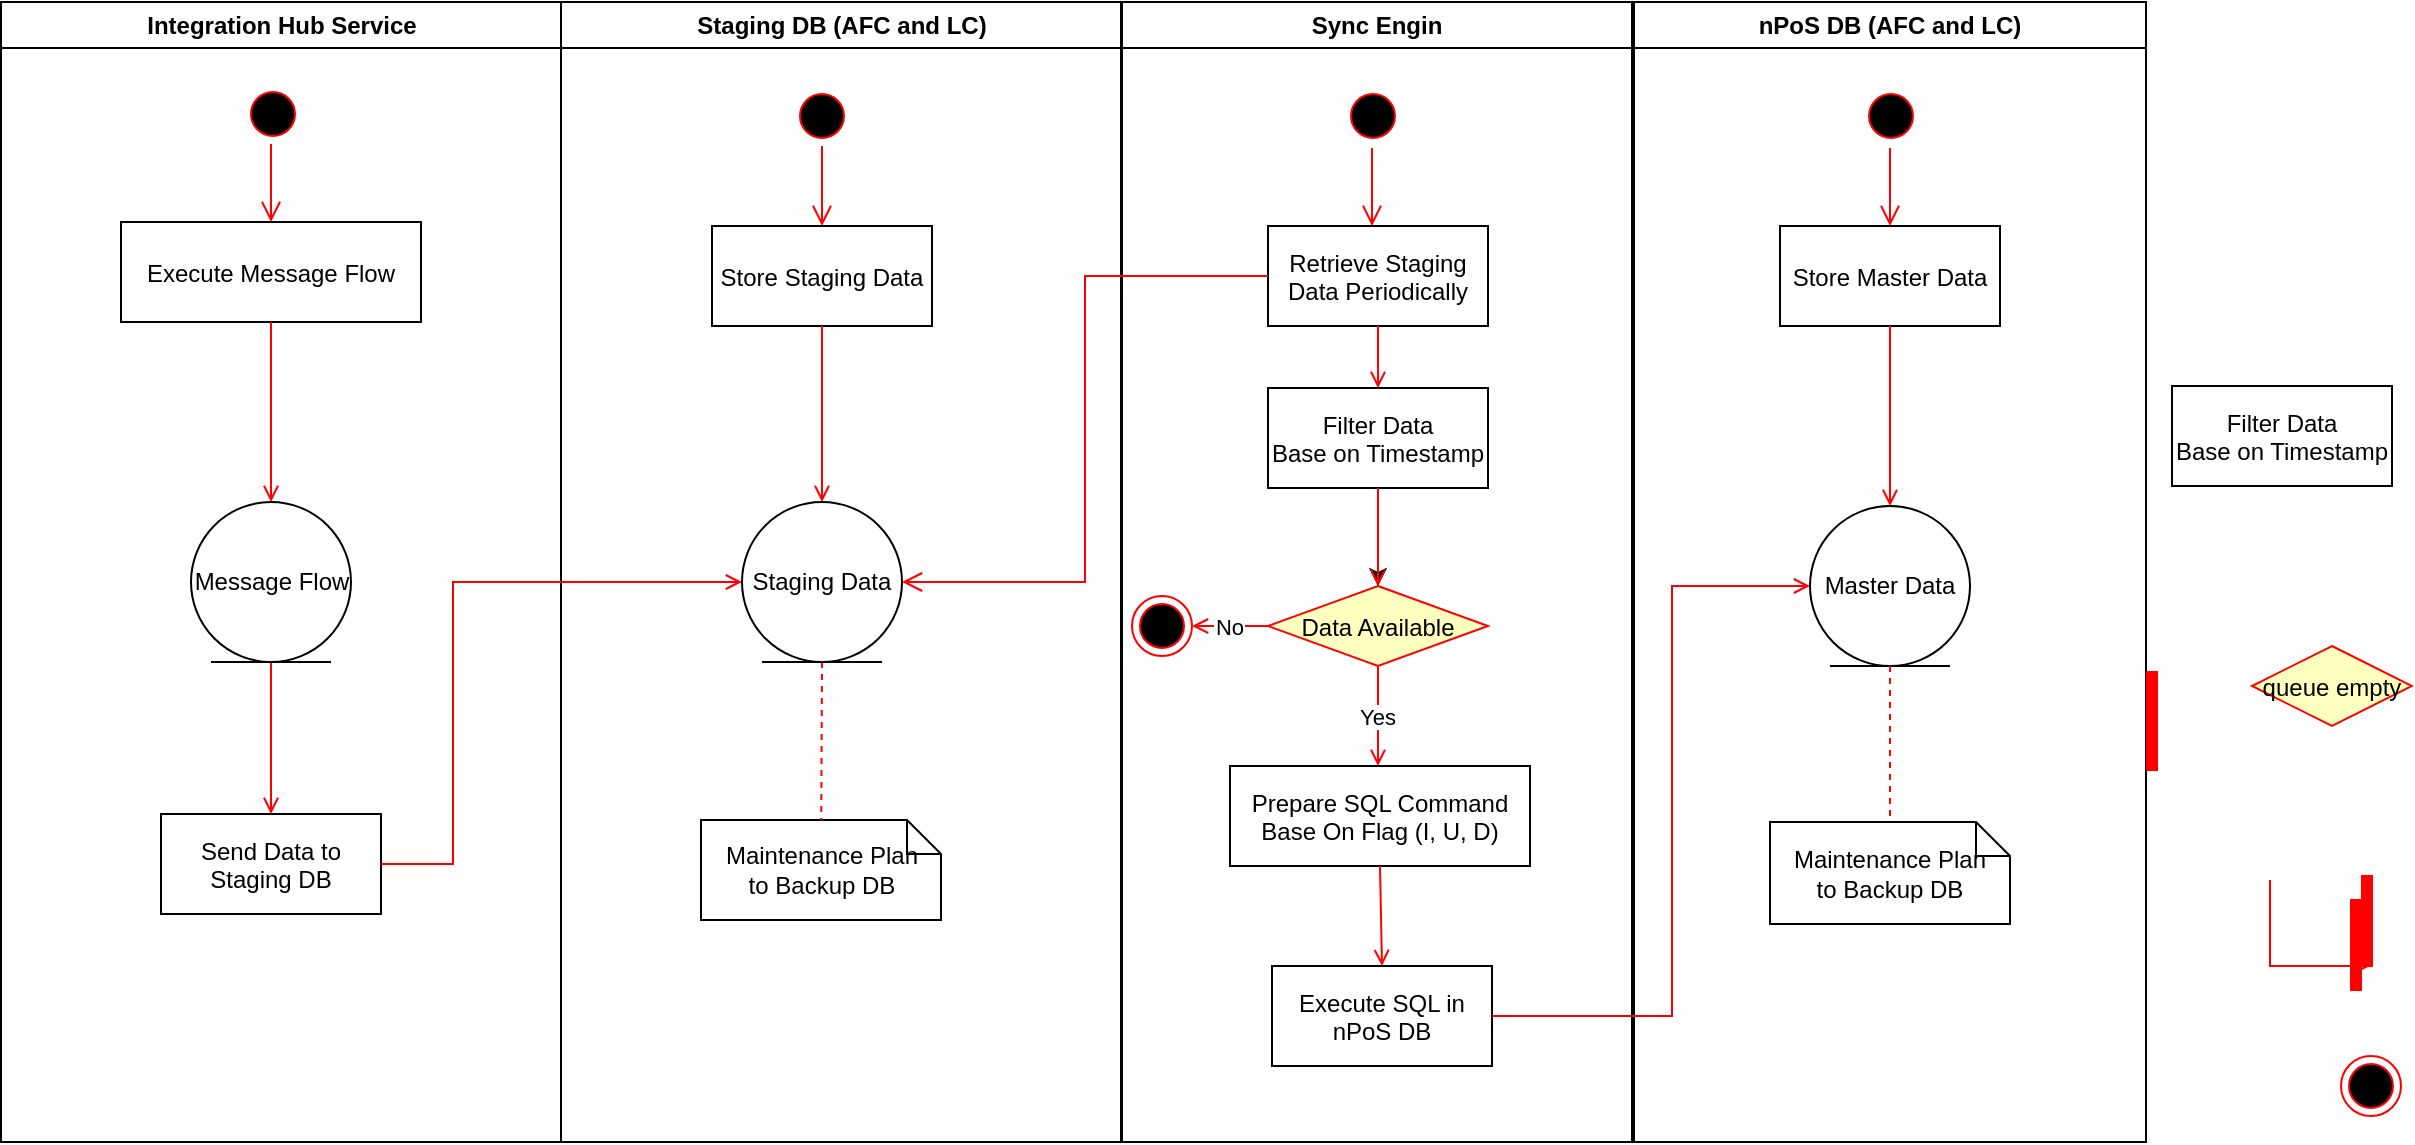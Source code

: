 <mxfile version="12.1.8" type="github" pages="1">
  <diagram name="Page-1" id="e7e014a7-5840-1c2e-5031-d8a46d1fe8dd">
    <mxGraphModel dx="1408" dy="780" grid="1" gridSize="10" guides="1" tooltips="1" connect="1" arrows="1" fold="1" page="1" pageScale="1" pageWidth="1390" pageHeight="980" background="#ffffff" math="0" shadow="0">
      <root>
        <mxCell id="0"/>
        <mxCell id="1" parent="0"/>
        <mxCell id="2" value="Integration Hub Service" style="swimlane;whiteSpace=wrap" parent="1" vertex="1">
          <mxGeometry x="164.5" y="128" width="280" height="570" as="geometry"/>
        </mxCell>
        <mxCell id="5" value="" style="ellipse;shape=startState;fillColor=#000000;strokeColor=#ff0000;" parent="2" vertex="1">
          <mxGeometry x="121" y="41" width="30" height="30" as="geometry"/>
        </mxCell>
        <mxCell id="6" value="" style="edgeStyle=elbowEdgeStyle;elbow=horizontal;verticalAlign=bottom;endArrow=open;endSize=8;strokeColor=#FF0000;endFill=1;rounded=0;entryX=0.5;entryY=0;entryDx=0;entryDy=0;" parent="2" source="5" target="7" edge="1">
          <mxGeometry x="122" y="40" as="geometry">
            <mxPoint x="137.5" y="110" as="targetPoint"/>
          </mxGeometry>
        </mxCell>
        <mxCell id="7" value="Execute Message Flow" style="" parent="2" vertex="1">
          <mxGeometry x="60" y="110" width="150" height="50" as="geometry"/>
        </mxCell>
        <mxCell id="9" value="" style="endArrow=open;strokeColor=#FF0000;endFill=1;rounded=0;entryX=0.5;entryY=0;entryDx=0;entryDy=0;" parent="2" source="7" target="AzenDcOQQB6zt5kxm3Mt-47" edge="1">
          <mxGeometry relative="1" as="geometry">
            <mxPoint x="130.5" y="220" as="targetPoint"/>
          </mxGeometry>
        </mxCell>
        <mxCell id="10" value="&#xa;Send Data to &#xa;Staging DB&#xa;" style="verticalAlign=middle;align=center;" parent="2" vertex="1">
          <mxGeometry x="80" y="406" width="110" height="50" as="geometry"/>
        </mxCell>
        <mxCell id="11" value="" style="endArrow=open;strokeColor=#FF0000;endFill=1;rounded=0;exitX=0.5;exitY=1;exitDx=0;exitDy=0;" parent="2" source="AzenDcOQQB6zt5kxm3Mt-47" target="10" edge="1">
          <mxGeometry relative="1" as="geometry">
            <mxPoint x="135" y="372" as="sourcePoint"/>
          </mxGeometry>
        </mxCell>
        <mxCell id="AzenDcOQQB6zt5kxm3Mt-47" value="Message Flow" style="ellipse;shape=umlEntity;whiteSpace=wrap;html=1;" vertex="1" parent="2">
          <mxGeometry x="95" y="250" width="80" height="80" as="geometry"/>
        </mxCell>
        <mxCell id="3" value="Staging DB (AFC and LC)" style="swimlane;whiteSpace=wrap" parent="1" vertex="1">
          <mxGeometry x="444.5" y="128" width="280" height="570" as="geometry"/>
        </mxCell>
        <mxCell id="13" value="" style="ellipse;shape=startState;fillColor=#000000;strokeColor=#ff0000;" parent="3" vertex="1">
          <mxGeometry x="115.5" y="42" width="30" height="30" as="geometry"/>
        </mxCell>
        <mxCell id="14" value="" style="edgeStyle=elbowEdgeStyle;elbow=horizontal;verticalAlign=bottom;endArrow=open;endSize=8;strokeColor=#FF0000;endFill=1;rounded=0" parent="3" source="13" target="15" edge="1">
          <mxGeometry x="95.5" y="22" as="geometry">
            <mxPoint x="110.5" y="92" as="targetPoint"/>
          </mxGeometry>
        </mxCell>
        <mxCell id="15" value="Store Staging Data" style="" parent="3" vertex="1">
          <mxGeometry x="75.5" y="112" width="110" height="50" as="geometry"/>
        </mxCell>
        <mxCell id="17" value="" style="endArrow=open;strokeColor=#FF0000;endFill=1;rounded=0;entryX=0.5;entryY=0;entryDx=0;entryDy=0;" parent="3" source="15" target="AzenDcOQQB6zt5kxm3Mt-53" edge="1">
          <mxGeometry relative="1" as="geometry">
            <mxPoint x="130.5" y="242" as="targetPoint"/>
          </mxGeometry>
        </mxCell>
        <mxCell id="31" value="Maintenance Plan &#xa;to Backup DB" style="shape=note;whiteSpace=wrap;size=17" parent="3" vertex="1">
          <mxGeometry x="70" y="409" width="120" height="50" as="geometry"/>
        </mxCell>
        <mxCell id="32" value="" style="endArrow=none;strokeColor=#FF0000;endFill=0;rounded=0;dashed=1;exitX=0.5;exitY=1;exitDx=0;exitDy=0;" parent="3" source="AzenDcOQQB6zt5kxm3Mt-53" target="31" edge="1">
          <mxGeometry relative="1" as="geometry">
            <mxPoint x="142.621" y="377" as="sourcePoint"/>
          </mxGeometry>
        </mxCell>
        <mxCell id="AzenDcOQQB6zt5kxm3Mt-53" value="Staging Data" style="ellipse;shape=umlEntity;whiteSpace=wrap;html=1;align=center;" vertex="1" parent="3">
          <mxGeometry x="90.5" y="250" width="80" height="80" as="geometry"/>
        </mxCell>
        <mxCell id="4" value="Sync Engin" style="swimlane;whiteSpace=wrap" parent="1" vertex="1">
          <mxGeometry x="725" y="128" width="255" height="570" as="geometry"/>
        </mxCell>
        <mxCell id="38" value="" style="ellipse;shape=endState;fillColor=#000000;strokeColor=#ff0000" parent="4" vertex="1">
          <mxGeometry x="5" y="297" width="30" height="30" as="geometry"/>
        </mxCell>
        <mxCell id="21" value="Data Available" style="rhombus;fillColor=#ffffc0;strokeColor=#ff0000;" parent="4" vertex="1">
          <mxGeometry x="73" y="292" width="110" height="40" as="geometry"/>
        </mxCell>
        <mxCell id="30" value="Retrieve Staging &#xa;Data Periodically" style="" parent="4" vertex="1">
          <mxGeometry x="73" y="112" width="110" height="50" as="geometry"/>
        </mxCell>
        <mxCell id="AzenDcOQQB6zt5kxm3Mt-84" value="" style="edgeStyle=orthogonalEdgeStyle;rounded=0;orthogonalLoop=1;jettySize=auto;html=1;" edge="1" parent="4" source="33" target="21">
          <mxGeometry relative="1" as="geometry"/>
        </mxCell>
        <mxCell id="33" value="Filter Data&#xa;Base on Timestamp" style="" parent="4" vertex="1">
          <mxGeometry x="73" y="193" width="110" height="50" as="geometry"/>
        </mxCell>
        <mxCell id="37" value="" style="edgeStyle=none;strokeColor=#FF0000;endArrow=open;endFill=1;rounded=0;exitX=0.5;exitY=1;exitDx=0;exitDy=0;" parent="4" target="33" edge="1" source="30">
          <mxGeometry width="100" height="100" relative="1" as="geometry">
            <mxPoint x="145.5" y="444.5" as="sourcePoint"/>
            <mxPoint x="265.5" y="444.5" as="targetPoint"/>
          </mxGeometry>
        </mxCell>
        <mxCell id="39" value="" style="endArrow=open;strokeColor=#FF0000;endFill=1;rounded=0;entryX=0.5;entryY=0;entryDx=0;entryDy=0;" parent="4" source="33" target="21" edge="1">
          <mxGeometry relative="1" as="geometry">
            <mxPoint x="320.5" y="515" as="targetPoint"/>
          </mxGeometry>
        </mxCell>
        <mxCell id="AzenDcOQQB6zt5kxm3Mt-60" value="" style="ellipse;shape=startState;fillColor=#000000;strokeColor=#ff0000;" vertex="1" parent="4">
          <mxGeometry x="110.5" y="42" width="30" height="30" as="geometry"/>
        </mxCell>
        <mxCell id="AzenDcOQQB6zt5kxm3Mt-61" value="" style="edgeStyle=elbowEdgeStyle;elbow=horizontal;verticalAlign=bottom;endArrow=open;endSize=8;strokeColor=#FF0000;endFill=1;rounded=0;" edge="1" parent="4">
          <mxGeometry x="-53.5" y="-86" as="geometry">
            <mxPoint x="125" y="112" as="targetPoint"/>
            <mxPoint x="125" y="73" as="sourcePoint"/>
          </mxGeometry>
        </mxCell>
        <mxCell id="AzenDcOQQB6zt5kxm3Mt-79" value="No" style="endArrow=open;strokeColor=#FF0000;endFill=1;rounded=0;entryX=1;entryY=0.5;entryDx=0;entryDy=0;exitX=0;exitY=0.5;exitDx=0;exitDy=0;" edge="1" parent="4" source="21" target="38">
          <mxGeometry relative="1" as="geometry">
            <mxPoint x="302" y="604" as="targetPoint"/>
            <mxPoint x="125.704" y="332" as="sourcePoint"/>
          </mxGeometry>
        </mxCell>
        <mxCell id="AzenDcOQQB6zt5kxm3Mt-82" value="Prepare SQL Command&#xa;Base On Flag (I, U, D)" style="" vertex="1" parent="4">
          <mxGeometry x="54" y="382" width="150" height="50" as="geometry"/>
        </mxCell>
        <mxCell id="AzenDcOQQB6zt5kxm3Mt-83" value="Execute SQL in&#xa;nPoS DB" style="" vertex="1" parent="4">
          <mxGeometry x="75" y="482" width="110" height="50" as="geometry"/>
        </mxCell>
        <mxCell id="AzenDcOQQB6zt5kxm3Mt-85" value="" style="edgeStyle=none;strokeColor=#FF0000;endArrow=open;endFill=1;rounded=0;exitX=0.5;exitY=1;exitDx=0;exitDy=0;entryX=0.5;entryY=0;entryDx=0;entryDy=0;" edge="1" parent="4" source="AzenDcOQQB6zt5kxm3Mt-82" target="AzenDcOQQB6zt5kxm3Mt-83">
          <mxGeometry width="100" height="100" relative="1" as="geometry">
            <mxPoint x="394" y="172" as="sourcePoint"/>
            <mxPoint x="394" y="203" as="targetPoint"/>
            <Array as="points"/>
          </mxGeometry>
        </mxCell>
        <mxCell id="41" value="" style="edgeStyle=elbowEdgeStyle;elbow=horizontal;entryX=0;entryY=0.5;strokeColor=#FF0000;endArrow=open;endFill=1;rounded=0;exitX=1;exitY=0.5;exitDx=0;exitDy=0;entryDx=0;entryDy=0;" parent="1" source="10" target="AzenDcOQQB6zt5kxm3Mt-53" edge="1">
          <mxGeometry width="100" height="100" relative="1" as="geometry">
            <mxPoint x="680" y="623" as="sourcePoint"/>
            <mxPoint x="780" y="523" as="targetPoint"/>
            <Array as="points">
              <mxPoint x="390.5" y="470"/>
              <mxPoint x="815" y="543"/>
            </Array>
          </mxGeometry>
        </mxCell>
        <mxCell id="26" value="" style="edgeStyle=elbowEdgeStyle;elbow=horizontal;verticalAlign=bottom;endArrow=open;endSize=8;strokeColor=#FF0000;endFill=1;rounded=0;entryX=1;entryY=0.5;entryDx=0;entryDy=0;exitX=0;exitY=0.5;exitDx=0;exitDy=0;" parent="1" source="30" target="AzenDcOQQB6zt5kxm3Mt-53" edge="1">
          <mxGeometry x="750.5" y="233" as="geometry">
            <mxPoint x="750.5" y="278" as="targetPoint"/>
            <Array as="points"/>
          </mxGeometry>
        </mxCell>
        <mxCell id="AzenDcOQQB6zt5kxm3Mt-63" value="nPoS DB (AFC and LC)" style="swimlane;whiteSpace=wrap" vertex="1" parent="1">
          <mxGeometry x="981" y="128" width="256" height="570" as="geometry"/>
        </mxCell>
        <mxCell id="AzenDcOQQB6zt5kxm3Mt-68" value="Store Master Data" style="" vertex="1" parent="AzenDcOQQB6zt5kxm3Mt-63">
          <mxGeometry x="73" y="112" width="110" height="50" as="geometry"/>
        </mxCell>
        <mxCell id="AzenDcOQQB6zt5kxm3Mt-74" value="" style="ellipse;shape=startState;fillColor=#000000;strokeColor=#ff0000;" vertex="1" parent="AzenDcOQQB6zt5kxm3Mt-63">
          <mxGeometry x="113.5" y="42" width="30" height="30" as="geometry"/>
        </mxCell>
        <mxCell id="AzenDcOQQB6zt5kxm3Mt-75" value="" style="edgeStyle=elbowEdgeStyle;elbow=horizontal;verticalAlign=bottom;endArrow=open;endSize=8;strokeColor=#FF0000;endFill=1;rounded=0;" edge="1" parent="AzenDcOQQB6zt5kxm3Mt-63">
          <mxGeometry x="-50.5" y="-86" as="geometry">
            <mxPoint x="128" y="112" as="targetPoint"/>
            <mxPoint x="128" y="73" as="sourcePoint"/>
          </mxGeometry>
        </mxCell>
        <mxCell id="AzenDcOQQB6zt5kxm3Mt-86" value="Master Data" style="ellipse;shape=umlEntity;whiteSpace=wrap;html=1;align=center;" vertex="1" parent="AzenDcOQQB6zt5kxm3Mt-63">
          <mxGeometry x="88" y="252" width="80" height="80" as="geometry"/>
        </mxCell>
        <mxCell id="AzenDcOQQB6zt5kxm3Mt-89" value="Maintenance Plan &#xa;to Backup DB" style="shape=note;whiteSpace=wrap;size=17" vertex="1" parent="AzenDcOQQB6zt5kxm3Mt-63">
          <mxGeometry x="68" y="410" width="120" height="51" as="geometry"/>
        </mxCell>
        <mxCell id="AzenDcOQQB6zt5kxm3Mt-90" value="" style="endArrow=none;strokeColor=#FF0000;endFill=0;rounded=0;dashed=1;exitX=0.5;exitY=1;exitDx=0;exitDy=0;" edge="1" parent="AzenDcOQQB6zt5kxm3Mt-63" target="AzenDcOQQB6zt5kxm3Mt-89">
          <mxGeometry relative="1" as="geometry">
            <mxPoint x="128" y="332" as="sourcePoint"/>
          </mxGeometry>
        </mxCell>
        <mxCell id="AzenDcOQQB6zt5kxm3Mt-72" value="" style="edgeStyle=none;strokeColor=#FF0000;endArrow=open;endFill=1;rounded=0;exitX=0.5;exitY=1;exitDx=0;exitDy=0;" edge="1" parent="AzenDcOQQB6zt5kxm3Mt-63" source="AzenDcOQQB6zt5kxm3Mt-68" target="AzenDcOQQB6zt5kxm3Mt-86">
          <mxGeometry width="100" height="100" relative="1" as="geometry">
            <mxPoint x="145.5" y="444.5" as="sourcePoint"/>
            <mxPoint x="265.5" y="444.5" as="targetPoint"/>
          </mxGeometry>
        </mxCell>
        <mxCell id="AzenDcOQQB6zt5kxm3Mt-81" value="Yes" style="endArrow=open;strokeColor=#FF0000;endFill=1;rounded=0;exitX=0.5;exitY=1;exitDx=0;exitDy=0;" edge="1" parent="1" source="21">
          <mxGeometry relative="1" as="geometry">
            <mxPoint x="853" y="510" as="targetPoint"/>
            <mxPoint x="863" y="470" as="sourcePoint"/>
          </mxGeometry>
        </mxCell>
        <mxCell id="AzenDcOQQB6zt5kxm3Mt-64" value="" style="ellipse;shape=endState;fillColor=#000000;strokeColor=#ff0000" vertex="1" parent="1">
          <mxGeometry x="1334.5" y="655" width="30" height="30" as="geometry"/>
        </mxCell>
        <mxCell id="AzenDcOQQB6zt5kxm3Mt-65" value="queue empty" style="rhombus;fillColor=#ffffc0;strokeColor=#ff0000;" vertex="1" parent="1">
          <mxGeometry x="1290" y="450" width="80" height="40" as="geometry"/>
        </mxCell>
        <mxCell id="AzenDcOQQB6zt5kxm3Mt-67" value="" style="shape=line;strokeWidth=6;strokeColor=#ff0000;rotation=90" vertex="1" parent="1">
          <mxGeometry x="1215" y="480" width="50" height="15" as="geometry"/>
        </mxCell>
        <mxCell id="AzenDcOQQB6zt5kxm3Mt-69" value="" style="whiteSpace=wrap;strokeColor=#FF0000;fillColor=#FF0000" vertex="1" parent="1">
          <mxGeometry x="1345" y="565" width="5" height="45" as="geometry"/>
        </mxCell>
        <mxCell id="AzenDcOQQB6zt5kxm3Mt-71" value="" style="edgeStyle=elbowEdgeStyle;elbow=horizontal;strokeColor=#FF0000;endArrow=open;endFill=1;rounded=0;entryX=0;entryY=0.5;exitX=1;exitY=0.5;exitDx=0;exitDy=0;entryDx=0;entryDy=0;" edge="1" parent="1" target="AzenDcOQQB6zt5kxm3Mt-86" source="AzenDcOQQB6zt5kxm3Mt-83">
          <mxGeometry width="100" height="100" relative="1" as="geometry">
            <mxPoint x="1563.5" y="717" as="sourcePoint"/>
            <mxPoint x="1260" y="290" as="targetPoint"/>
            <Array as="points">
              <mxPoint x="1000" y="510"/>
            </Array>
          </mxGeometry>
        </mxCell>
        <mxCell id="34" value="" style="whiteSpace=wrap;strokeColor=#FF0000;fillColor=#FF0000" parent="1" vertex="1">
          <mxGeometry x="1339.5" y="577" width="5" height="45" as="geometry"/>
        </mxCell>
        <mxCell id="AzenDcOQQB6zt5kxm3Mt-54" value="" style="edgeStyle=elbowEdgeStyle;elbow=horizontal;entryX=0;entryY=0.5;strokeColor=#FF0000;endArrow=open;endFill=1;rounded=0" edge="1" parent="1">
          <mxGeometry width="100" height="100" relative="1" as="geometry">
            <mxPoint x="1299" y="567" as="sourcePoint"/>
            <mxPoint x="1349" y="610" as="targetPoint"/>
            <Array as="points">
              <mxPoint x="1299" y="592"/>
            </Array>
          </mxGeometry>
        </mxCell>
        <mxCell id="AzenDcOQQB6zt5kxm3Mt-70" value="Filter Data&#xa;Base on Timestamp" style="" vertex="1" parent="1">
          <mxGeometry x="1250" y="320" width="110" height="50" as="geometry"/>
        </mxCell>
      </root>
    </mxGraphModel>
  </diagram>
</mxfile>
